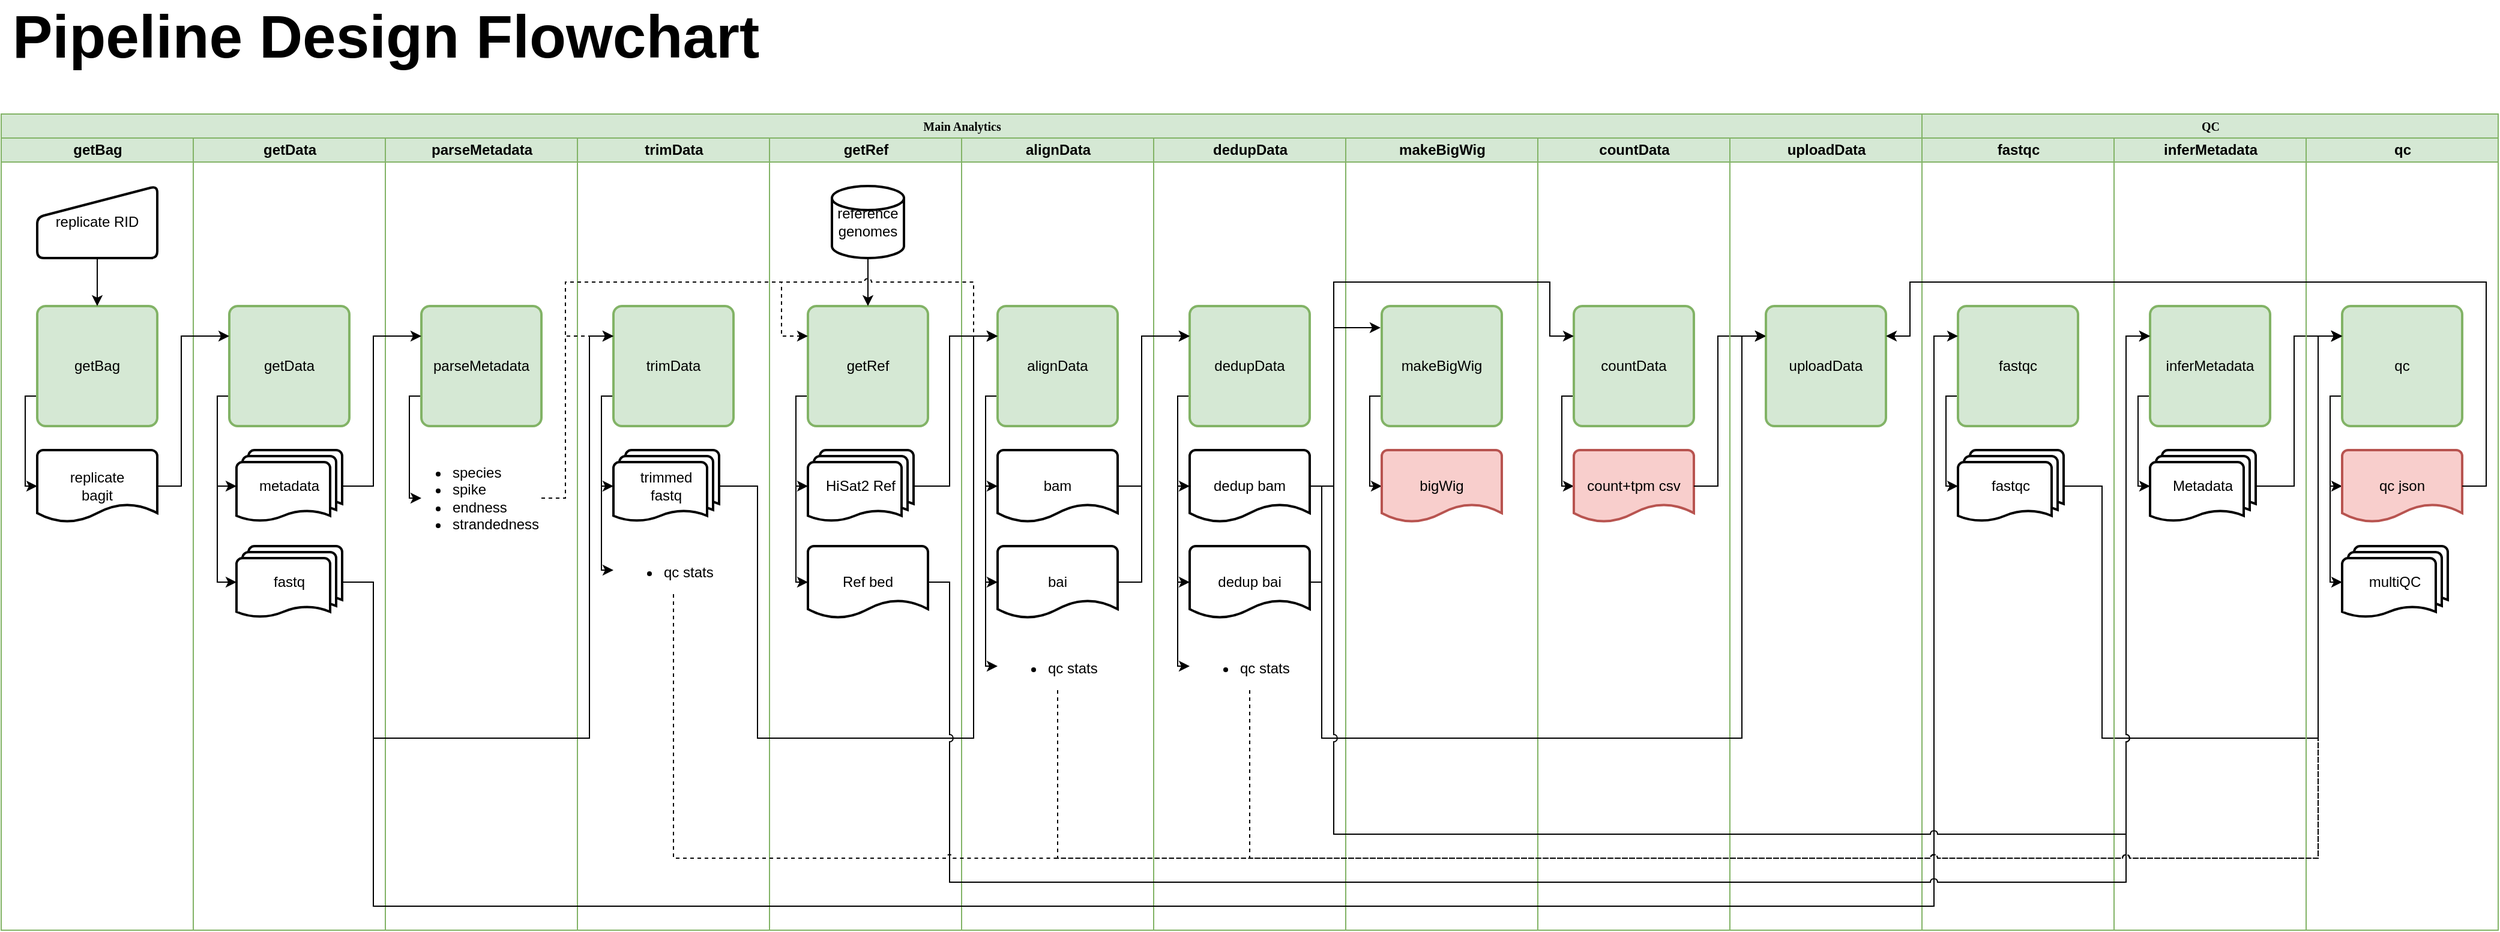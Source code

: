 <mxfile version="12.6.5" type="device"><diagram name="Page-1" id="74e2e168-ea6b-b213-b513-2b3c1d86103e"><mxGraphModel dx="1086" dy="816" grid="1" gridSize="10" guides="1" tooltips="1" connect="1" arrows="1" fold="1" page="1" pageScale="1" pageWidth="1100" pageHeight="850" background="#ffffff" math="0" shadow="0"><root><mxCell id="0"/><mxCell id="1" parent="0"/><mxCell id="77e6c97f196da883-1" value="&lt;font style=&quot;font-size: 10px&quot;&gt;Main Analytics&lt;/font&gt;&lt;span style=&quot;font-weight: 400 ; color: rgba(0 , 0 , 0 , 0) ; font-family: monospace ; font-size: 0px&quot;&gt;%3CmxGraphModel%3E%3Croot%3E%3CmxCell%20id%3D%220%22%2F%3E%3CmxCell%20id%3D%221%22%20parent%3D%220%22%2F%3E%3CmxCell%20id%3D%222%22%20value%3D%22dedup%20bam%22%20style%3D%22strokeWidth%3D2%3Bhtml%3D1%3Bshape%3Dmxgraph.flowchart.document2%3BwhiteSpace%3Dwrap%3Bsize%3D0.25%3BfillColor%3D%23f8cecc%3BstrokeColor%3D%23b85450%3B%22%20vertex%3D%221%22%20parent%3D%221%22%3E%3CmxGeometry%20x%3D%221220%22%20y%3D%221020%22%20width%3D%22100%22%20height%3D%2260%22%20as%3D%22geometry%22%2F%3E%3C%2FmxCell%3E%3C%2Froot%3E%3C%2FmxGraphModel%3E&lt;/span&gt;" style="swimlane;html=1;childLayout=stackLayout;startSize=20;rounded=0;shadow=0;labelBackgroundColor=none;strokeWidth=1;fontFamily=Verdana;fontSize=8;align=center;fillColor=#d5e8d4;strokeColor=#82b366;" parent="1" vertex="1"><mxGeometry x="60" y="120" width="1600" height="680" as="geometry"/></mxCell><mxCell id="77e6c97f196da883-2" value="getBag" style="swimlane;html=1;startSize=20;fillColor=#d5e8d4;strokeColor=#82b366;" parent="77e6c97f196da883-1" vertex="1"><mxGeometry y="20" width="160" height="660" as="geometry"/></mxCell><mxCell id="BYZxQ3__2_zQou7j_w5i-209" style="edgeStyle=orthogonalEdgeStyle;rounded=0;jumpStyle=arc;orthogonalLoop=1;jettySize=auto;html=1;exitX=0;exitY=0.75;exitDx=0;exitDy=0;entryX=0;entryY=0.5;entryDx=0;entryDy=0;entryPerimeter=0;strokeColor=#000000;" parent="77e6c97f196da883-2" source="kDOZshGNQCfHbltvPMEl-5" target="Q_j3PGKVVINgaJgotqPn-113" edge="1"><mxGeometry relative="1" as="geometry"><Array as="points"><mxPoint x="20" y="215"/><mxPoint x="20" y="290"/></Array></mxGeometry></mxCell><mxCell id="kDOZshGNQCfHbltvPMEl-5" value="getBag" style="rounded=1;whiteSpace=wrap;html=1;absoluteArcSize=1;arcSize=14;strokeWidth=2;fillColor=#d5e8d4;strokeColor=#82b366;" parent="77e6c97f196da883-2" vertex="1"><mxGeometry x="30" y="140" width="100" height="100" as="geometry"/></mxCell><mxCell id="kDOZshGNQCfHbltvPMEl-13" style="edgeStyle=orthogonalEdgeStyle;rounded=0;orthogonalLoop=1;jettySize=auto;html=1;exitX=0.5;exitY=1;exitDx=0;exitDy=0;entryX=0.5;entryY=0;entryDx=0;entryDy=0;jumpStyle=arc;" parent="77e6c97f196da883-2" source="kDOZshGNQCfHbltvPMEl-11" target="kDOZshGNQCfHbltvPMEl-5" edge="1"><mxGeometry relative="1" as="geometry"/></mxCell><mxCell id="kDOZshGNQCfHbltvPMEl-11" value="replicate RID" style="html=1;strokeWidth=2;shape=manualInput;whiteSpace=wrap;rounded=1;size=26;arcSize=11;" parent="77e6c97f196da883-2" vertex="1"><mxGeometry x="30" y="40" width="100" height="60" as="geometry"/></mxCell><mxCell id="Q_j3PGKVVINgaJgotqPn-113" value="replicate&lt;br&gt;bagit" style="strokeWidth=2;html=1;shape=mxgraph.flowchart.document2;whiteSpace=wrap;size=0.25;" parent="77e6c97f196da883-2" vertex="1"><mxGeometry x="30" y="260" width="100" height="60" as="geometry"/></mxCell><mxCell id="77e6c97f196da883-3" value="getData" style="swimlane;html=1;startSize=20;fillColor=#d5e8d4;strokeColor=#82b366;" parent="77e6c97f196da883-1" vertex="1"><mxGeometry x="160" y="20" width="160" height="660" as="geometry"><mxRectangle x="160" y="20" width="30" height="730" as="alternateBounds"/></mxGeometry></mxCell><mxCell id="BYZxQ3__2_zQou7j_w5i-156" style="edgeStyle=orthogonalEdgeStyle;rounded=0;orthogonalLoop=1;jettySize=auto;html=1;exitX=0;exitY=0.75;exitDx=0;exitDy=0;entryX=0;entryY=0.5;entryDx=0;entryDy=0;entryPerimeter=0;jumpStyle=arc;" parent="77e6c97f196da883-3" source="kDOZshGNQCfHbltvPMEl-6" target="kDOZshGNQCfHbltvPMEl-31" edge="1"><mxGeometry relative="1" as="geometry"><Array as="points"><mxPoint x="20" y="215"/><mxPoint x="20" y="290"/></Array></mxGeometry></mxCell><mxCell id="BYZxQ3__2_zQou7j_w5i-157" style="edgeStyle=orthogonalEdgeStyle;rounded=0;orthogonalLoop=1;jettySize=auto;html=1;exitX=0;exitY=0.75;exitDx=0;exitDy=0;entryX=0;entryY=0.5;entryDx=0;entryDy=0;entryPerimeter=0;jumpStyle=arc;" parent="77e6c97f196da883-3" source="kDOZshGNQCfHbltvPMEl-6" target="kDOZshGNQCfHbltvPMEl-32" edge="1"><mxGeometry relative="1" as="geometry"><Array as="points"><mxPoint x="20" y="215"/><mxPoint x="20" y="370"/></Array></mxGeometry></mxCell><mxCell id="kDOZshGNQCfHbltvPMEl-6" value="getData" style="rounded=1;whiteSpace=wrap;html=1;absoluteArcSize=1;arcSize=14;strokeWidth=2;fillColor=#d5e8d4;strokeColor=#82b366;" parent="77e6c97f196da883-3" vertex="1"><mxGeometry x="30" y="140" width="100" height="100" as="geometry"/></mxCell><mxCell id="kDOZshGNQCfHbltvPMEl-32" value="fastq" style="strokeWidth=2;html=1;shape=mxgraph.flowchart.multi-document;whiteSpace=wrap;" parent="77e6c97f196da883-3" vertex="1"><mxGeometry x="36" y="340" width="88" height="60" as="geometry"/></mxCell><mxCell id="kDOZshGNQCfHbltvPMEl-31" value="metadata" style="strokeWidth=2;html=1;shape=mxgraph.flowchart.multi-document;whiteSpace=wrap;" parent="77e6c97f196da883-3" vertex="1"><mxGeometry x="36" y="260" width="88" height="60" as="geometry"/></mxCell><mxCell id="77e6c97f196da883-4" value="parseMetadata" style="swimlane;html=1;startSize=20;fillColor=#d5e8d4;strokeColor=#82b366;" parent="77e6c97f196da883-1" vertex="1"><mxGeometry x="320" y="20" width="160" height="660" as="geometry"/></mxCell><mxCell id="BYZxQ3__2_zQou7j_w5i-159" style="edgeStyle=orthogonalEdgeStyle;rounded=0;orthogonalLoop=1;jettySize=auto;html=1;exitX=0;exitY=0.75;exitDx=0;exitDy=0;entryX=0;entryY=0.5;entryDx=0;entryDy=0;jumpStyle=arc;" parent="77e6c97f196da883-4" source="kDOZshGNQCfHbltvPMEl-7" target="Q_j3PGKVVINgaJgotqPn-27" edge="1"><mxGeometry relative="1" as="geometry"><Array as="points"><mxPoint x="20" y="215"/><mxPoint x="20" y="300"/></Array></mxGeometry></mxCell><mxCell id="kDOZshGNQCfHbltvPMEl-7" value="parseMetadata" style="rounded=1;whiteSpace=wrap;html=1;absoluteArcSize=1;arcSize=14;strokeWidth=2;fillColor=#d5e8d4;strokeColor=#82b366;" parent="77e6c97f196da883-4" vertex="1"><mxGeometry x="30" y="140" width="100" height="100" as="geometry"/></mxCell><mxCell id="Q_j3PGKVVINgaJgotqPn-27" value="&lt;ul style=&quot;font-size: 12px;&quot;&gt;&lt;li style=&quot;font-size: 12px;&quot;&gt;species&lt;/li&gt;&lt;li style=&quot;font-size: 12px;&quot;&gt;spike&lt;/li&gt;&lt;li style=&quot;font-size: 12px;&quot;&gt;endness&lt;/li&gt;&lt;li style=&quot;font-size: 12px;&quot;&gt;strandedness&lt;/li&gt;&lt;/ul&gt;" style="text;strokeColor=none;fillColor=none;html=1;whiteSpace=wrap;verticalAlign=middle;overflow=hidden;labelPosition=center;verticalLabelPosition=middle;align=left;spacing=-14;fontSize=12;" parent="77e6c97f196da883-4" vertex="1"><mxGeometry x="30" y="260" width="100" height="80" as="geometry"/></mxCell><mxCell id="77e6c97f196da883-5" value="trimData" style="swimlane;html=1;startSize=20;fillColor=#d5e8d4;strokeColor=#82b366;" parent="77e6c97f196da883-1" vertex="1"><mxGeometry x="480" y="20" width="160" height="660" as="geometry"/></mxCell><mxCell id="BYZxQ3__2_zQou7j_w5i-162" style="edgeStyle=orthogonalEdgeStyle;rounded=0;orthogonalLoop=1;jettySize=auto;html=1;exitX=0;exitY=0.75;exitDx=0;exitDy=0;entryX=0;entryY=0.5;entryDx=0;entryDy=0;entryPerimeter=0;jumpStyle=arc;" parent="77e6c97f196da883-5" source="kDOZshGNQCfHbltvPMEl-8" target="kDOZshGNQCfHbltvPMEl-44" edge="1"><mxGeometry relative="1" as="geometry"><Array as="points"><mxPoint x="20" y="215"/><mxPoint x="20" y="290"/></Array></mxGeometry></mxCell><mxCell id="QbyUc5sVn9gbkhLPWyEi-74" style="edgeStyle=orthogonalEdgeStyle;rounded=0;orthogonalLoop=1;jettySize=auto;html=1;exitX=0;exitY=0.75;exitDx=0;exitDy=0;entryX=0;entryY=0.5;entryDx=0;entryDy=0;fontSize=12;" edge="1" parent="77e6c97f196da883-5" source="kDOZshGNQCfHbltvPMEl-8" target="QbyUc5sVn9gbkhLPWyEi-73"><mxGeometry relative="1" as="geometry"><Array as="points"><mxPoint x="20" y="215"/><mxPoint x="20" y="360"/></Array></mxGeometry></mxCell><mxCell id="kDOZshGNQCfHbltvPMEl-8" value="trimData" style="rounded=1;whiteSpace=wrap;html=1;absoluteArcSize=1;arcSize=14;strokeWidth=2;fillColor=#d5e8d4;strokeColor=#82b366;" parent="77e6c97f196da883-5" vertex="1"><mxGeometry x="30" y="140" width="100" height="100" as="geometry"/></mxCell><mxCell id="kDOZshGNQCfHbltvPMEl-44" value="trimmed&lt;br&gt;fastq" style="strokeWidth=2;html=1;shape=mxgraph.flowchart.multi-document;whiteSpace=wrap;" parent="77e6c97f196da883-5" vertex="1"><mxGeometry x="30" y="260" width="88" height="60" as="geometry"/></mxCell><mxCell id="QbyUc5sVn9gbkhLPWyEi-73" value="&lt;ul&gt;&lt;li&gt;qc stats&lt;/li&gt;&lt;/ul&gt;" style="text;strokeColor=none;fillColor=none;html=1;whiteSpace=wrap;verticalAlign=middle;overflow=hidden;" vertex="1" parent="77e6c97f196da883-5"><mxGeometry x="30" y="340" width="100" height="40" as="geometry"/></mxCell><mxCell id="77e6c97f196da883-6" value="getRef" style="swimlane;html=1;startSize=20;fillColor=#d5e8d4;strokeColor=#82b366;" parent="77e6c97f196da883-1" vertex="1"><mxGeometry x="640" y="20" width="160" height="660" as="geometry"/></mxCell><mxCell id="BYZxQ3__2_zQou7j_w5i-169" style="edgeStyle=orthogonalEdgeStyle;rounded=0;orthogonalLoop=1;jettySize=auto;html=1;exitX=0;exitY=0.75;exitDx=0;exitDy=0;entryX=0;entryY=0.5;entryDx=0;entryDy=0;entryPerimeter=0;jumpStyle=arc;" parent="77e6c97f196da883-6" source="BYZxQ3__2_zQou7j_w5i-11" target="BYZxQ3__2_zQou7j_w5i-167" edge="1"><mxGeometry relative="1" as="geometry"><Array as="points"><mxPoint x="22" y="215"/><mxPoint x="22" y="290"/></Array></mxGeometry></mxCell><mxCell id="BYZxQ3__2_zQou7j_w5i-170" style="edgeStyle=orthogonalEdgeStyle;rounded=0;orthogonalLoop=1;jettySize=auto;html=1;exitX=0;exitY=0.75;exitDx=0;exitDy=0;entryX=0;entryY=0.5;entryDx=0;entryDy=0;entryPerimeter=0;jumpStyle=arc;" parent="77e6c97f196da883-6" source="BYZxQ3__2_zQou7j_w5i-11" target="BYZxQ3__2_zQou7j_w5i-168" edge="1"><mxGeometry relative="1" as="geometry"><Array as="points"><mxPoint x="22" y="215"/><mxPoint x="22" y="370"/></Array></mxGeometry></mxCell><mxCell id="BYZxQ3__2_zQou7j_w5i-11" value="getRef" style="rounded=1;whiteSpace=wrap;html=1;absoluteArcSize=1;arcSize=14;strokeWidth=2;fillColor=#d5e8d4;strokeColor=#82b366;" parent="77e6c97f196da883-6" vertex="1"><mxGeometry x="32" y="140" width="100" height="100" as="geometry"/></mxCell><mxCell id="BYZxQ3__2_zQou7j_w5i-163" style="edgeStyle=orthogonalEdgeStyle;rounded=0;orthogonalLoop=1;jettySize=auto;html=1;exitX=0.5;exitY=1;exitDx=0;exitDy=0;exitPerimeter=0;entryX=0.5;entryY=0;entryDx=0;entryDy=0;jumpStyle=arc;" parent="77e6c97f196da883-6" source="kDOZshGNQCfHbltvPMEl-40" target="BYZxQ3__2_zQou7j_w5i-11" edge="1"><mxGeometry relative="1" as="geometry"/></mxCell><mxCell id="kDOZshGNQCfHbltvPMEl-40" value="reference genomes" style="strokeWidth=2;html=1;shape=mxgraph.flowchart.database;whiteSpace=wrap;" parent="77e6c97f196da883-6" vertex="1"><mxGeometry x="52" y="40" width="60" height="60" as="geometry"/></mxCell><mxCell id="BYZxQ3__2_zQou7j_w5i-167" value="HiSat2 Ref" style="strokeWidth=2;html=1;shape=mxgraph.flowchart.multi-document;whiteSpace=wrap;" parent="77e6c97f196da883-6" vertex="1"><mxGeometry x="32" y="260" width="88" height="60" as="geometry"/></mxCell><mxCell id="BYZxQ3__2_zQou7j_w5i-168" value="Ref bed" style="strokeWidth=2;html=1;shape=mxgraph.flowchart.document2;whiteSpace=wrap;size=0.25;" parent="77e6c97f196da883-6" vertex="1"><mxGeometry x="32" y="340" width="100" height="60" as="geometry"/></mxCell><mxCell id="77e6c97f196da883-7" value="alignData" style="swimlane;html=1;startSize=20;fillColor=#d5e8d4;strokeColor=#82b366;" parent="77e6c97f196da883-1" vertex="1"><mxGeometry x="800" y="20" width="160" height="660" as="geometry"/></mxCell><mxCell id="BYZxQ3__2_zQou7j_w5i-172" style="edgeStyle=orthogonalEdgeStyle;rounded=0;orthogonalLoop=1;jettySize=auto;html=1;exitX=0;exitY=0.75;exitDx=0;exitDy=0;entryX=0;entryY=0.5;entryDx=0;entryDy=0;entryPerimeter=0;jumpStyle=arc;" parent="77e6c97f196da883-7" source="kDOZshGNQCfHbltvPMEl-9" target="Q_j3PGKVVINgaJgotqPn-3" edge="1"><mxGeometry relative="1" as="geometry"><Array as="points"><mxPoint x="20" y="215"/><mxPoint x="20" y="290"/></Array></mxGeometry></mxCell><mxCell id="BYZxQ3__2_zQou7j_w5i-173" style="edgeStyle=orthogonalEdgeStyle;rounded=0;orthogonalLoop=1;jettySize=auto;html=1;exitX=0;exitY=0.75;exitDx=0;exitDy=0;entryX=0;entryY=0.5;entryDx=0;entryDy=0;entryPerimeter=0;jumpStyle=arc;" parent="77e6c97f196da883-7" source="kDOZshGNQCfHbltvPMEl-9" target="Q_j3PGKVVINgaJgotqPn-9" edge="1"><mxGeometry relative="1" as="geometry"><Array as="points"><mxPoint x="20" y="215"/><mxPoint x="20" y="370"/></Array></mxGeometry></mxCell><mxCell id="BYZxQ3__2_zQou7j_w5i-187" style="edgeStyle=orthogonalEdgeStyle;rounded=0;jumpStyle=arc;orthogonalLoop=1;jettySize=auto;html=1;exitX=0;exitY=0.75;exitDx=0;exitDy=0;entryX=0;entryY=0.5;entryDx=0;entryDy=0;" parent="77e6c97f196da883-7" source="kDOZshGNQCfHbltvPMEl-9" target="Q_j3PGKVVINgaJgotqPn-97" edge="1"><mxGeometry relative="1" as="geometry"><Array as="points"><mxPoint x="20" y="215"/><mxPoint x="20" y="440"/></Array></mxGeometry></mxCell><mxCell id="kDOZshGNQCfHbltvPMEl-9" value="alignData" style="rounded=1;whiteSpace=wrap;html=1;absoluteArcSize=1;arcSize=14;strokeWidth=2;fillColor=#d5e8d4;strokeColor=#82b366;" parent="77e6c97f196da883-7" vertex="1"><mxGeometry x="30" y="140" width="100" height="100" as="geometry"/></mxCell><mxCell id="Q_j3PGKVVINgaJgotqPn-3" value="bam" style="strokeWidth=2;html=1;shape=mxgraph.flowchart.document2;whiteSpace=wrap;size=0.25;" parent="77e6c97f196da883-7" vertex="1"><mxGeometry x="30" y="260" width="100" height="60" as="geometry"/></mxCell><mxCell id="Q_j3PGKVVINgaJgotqPn-9" value="bai" style="strokeWidth=2;html=1;shape=mxgraph.flowchart.document2;whiteSpace=wrap;size=0.25;" parent="77e6c97f196da883-7" vertex="1"><mxGeometry x="30" y="340" width="100" height="60" as="geometry"/></mxCell><mxCell id="Q_j3PGKVVINgaJgotqPn-97" value="&lt;ul&gt;&lt;li&gt;qc stats&lt;/li&gt;&lt;/ul&gt;" style="text;strokeColor=none;fillColor=none;html=1;whiteSpace=wrap;verticalAlign=middle;overflow=hidden;" parent="77e6c97f196da883-7" vertex="1"><mxGeometry x="30" y="420" width="100" height="40" as="geometry"/></mxCell><mxCell id="BYZxQ3__2_zQou7j_w5i-155" style="edgeStyle=orthogonalEdgeStyle;rounded=0;orthogonalLoop=1;jettySize=auto;html=1;exitX=1;exitY=0.5;exitDx=0;exitDy=0;exitPerimeter=0;entryX=0;entryY=0.25;entryDx=0;entryDy=0;jumpStyle=arc;" parent="77e6c97f196da883-1" source="Q_j3PGKVVINgaJgotqPn-113" target="kDOZshGNQCfHbltvPMEl-6" edge="1"><mxGeometry relative="1" as="geometry"><Array as="points"><mxPoint x="150" y="310"/><mxPoint x="150" y="185"/></Array></mxGeometry></mxCell><mxCell id="BYZxQ3__2_zQou7j_w5i-158" style="edgeStyle=orthogonalEdgeStyle;rounded=0;orthogonalLoop=1;jettySize=auto;html=1;exitX=1;exitY=0.5;exitDx=0;exitDy=0;exitPerimeter=0;entryX=0;entryY=0.25;entryDx=0;entryDy=0;jumpStyle=arc;" parent="77e6c97f196da883-1" source="kDOZshGNQCfHbltvPMEl-31" target="kDOZshGNQCfHbltvPMEl-7" edge="1"><mxGeometry relative="1" as="geometry"><Array as="points"><mxPoint x="310" y="310"/><mxPoint x="310" y="185"/></Array></mxGeometry></mxCell><mxCell id="BYZxQ3__2_zQou7j_w5i-190" style="edgeStyle=orthogonalEdgeStyle;rounded=0;jumpStyle=arc;orthogonalLoop=1;jettySize=auto;html=1;exitX=1;exitY=0.5;exitDx=0;exitDy=0;exitPerimeter=0;entryX=0;entryY=0.25;entryDx=0;entryDy=0;" parent="77e6c97f196da883-1" source="kDOZshGNQCfHbltvPMEl-32" target="kDOZshGNQCfHbltvPMEl-8" edge="1"><mxGeometry relative="1" as="geometry"><Array as="points"><mxPoint x="310" y="390"/><mxPoint x="310" y="520"/><mxPoint x="490" y="520"/><mxPoint x="490" y="185"/></Array></mxGeometry></mxCell><mxCell id="BYZxQ3__2_zQou7j_w5i-195" style="edgeStyle=orthogonalEdgeStyle;rounded=0;jumpStyle=arc;orthogonalLoop=1;jettySize=auto;html=1;exitX=1;exitY=0.5;exitDx=0;exitDy=0;exitPerimeter=0;entryX=0;entryY=0.25;entryDx=0;entryDy=0;" parent="77e6c97f196da883-1" source="BYZxQ3__2_zQou7j_w5i-167" target="kDOZshGNQCfHbltvPMEl-9" edge="1"><mxGeometry relative="1" as="geometry"><Array as="points"><mxPoint x="790" y="310"/><mxPoint x="790" y="185"/></Array></mxGeometry></mxCell><mxCell id="BYZxQ3__2_zQou7j_w5i-203" style="edgeStyle=orthogonalEdgeStyle;rounded=0;jumpStyle=arc;orthogonalLoop=1;jettySize=auto;html=1;exitX=1;exitY=0.5;exitDx=0;exitDy=0;exitPerimeter=0;entryX=0;entryY=0.25;entryDx=0;entryDy=0;" parent="77e6c97f196da883-1" source="kDOZshGNQCfHbltvPMEl-44" target="kDOZshGNQCfHbltvPMEl-9" edge="1"><mxGeometry relative="1" as="geometry"><Array as="points"><mxPoint x="630" y="310"/><mxPoint x="630" y="520"/><mxPoint x="810" y="520"/><mxPoint x="810" y="185"/></Array></mxGeometry></mxCell><mxCell id="BYZxQ3__2_zQou7j_w5i-204" style="edgeStyle=orthogonalEdgeStyle;rounded=0;jumpStyle=arc;orthogonalLoop=1;jettySize=auto;html=1;exitX=1;exitY=0.5;exitDx=0;exitDy=0;entryX=0;entryY=0.25;entryDx=0;entryDy=0;strokeColor=#000000;dashed=1;" parent="77e6c97f196da883-1" source="Q_j3PGKVVINgaJgotqPn-27" target="kDOZshGNQCfHbltvPMEl-8" edge="1"><mxGeometry relative="1" as="geometry"><Array as="points"><mxPoint x="470" y="320"/><mxPoint x="470" y="185"/></Array></mxGeometry></mxCell><mxCell id="BYZxQ3__2_zQou7j_w5i-205" style="edgeStyle=orthogonalEdgeStyle;rounded=0;jumpStyle=arc;orthogonalLoop=1;jettySize=auto;html=1;exitX=1;exitY=0.5;exitDx=0;exitDy=0;entryX=0;entryY=0.25;entryDx=0;entryDy=0;dashed=1;strokeColor=#000000;" parent="77e6c97f196da883-1" source="Q_j3PGKVVINgaJgotqPn-27" target="BYZxQ3__2_zQou7j_w5i-11" edge="1"><mxGeometry relative="1" as="geometry"><Array as="points"><mxPoint x="470" y="320"/><mxPoint x="470" y="140"/><mxPoint x="650" y="140"/><mxPoint x="650" y="185"/></Array></mxGeometry></mxCell><mxCell id="BYZxQ3__2_zQou7j_w5i-206" style="edgeStyle=orthogonalEdgeStyle;rounded=0;jumpStyle=arc;orthogonalLoop=1;jettySize=auto;html=1;exitX=1;exitY=0.5;exitDx=0;exitDy=0;entryX=0;entryY=0.25;entryDx=0;entryDy=0;dashed=1;strokeColor=#000000;" parent="77e6c97f196da883-1" source="Q_j3PGKVVINgaJgotqPn-27" target="kDOZshGNQCfHbltvPMEl-9" edge="1"><mxGeometry relative="1" as="geometry"><Array as="points"><mxPoint x="470" y="320"/><mxPoint x="470" y="140"/><mxPoint x="810" y="140"/><mxPoint x="810" y="185"/></Array></mxGeometry></mxCell><mxCell id="Biitx8PQrmJ8jziOud46-1" value="dedupData" style="swimlane;html=1;startSize=20;fillColor=#d5e8d4;strokeColor=#82b366;" parent="77e6c97f196da883-1" vertex="1"><mxGeometry x="960" y="20" width="160" height="660" as="geometry"><mxRectangle x="960" y="20" width="30" height="750" as="alternateBounds"/></mxGeometry></mxCell><mxCell id="BYZxQ3__2_zQou7j_w5i-175" style="edgeStyle=orthogonalEdgeStyle;rounded=0;jumpStyle=arc;orthogonalLoop=1;jettySize=auto;html=1;exitX=0;exitY=0.75;exitDx=0;exitDy=0;entryX=0;entryY=0.5;entryDx=0;entryDy=0;entryPerimeter=0;" parent="Biitx8PQrmJ8jziOud46-1" source="Biitx8PQrmJ8jziOud46-3" target="Q_j3PGKVVINgaJgotqPn-2" edge="1"><mxGeometry relative="1" as="geometry"><Array as="points"><mxPoint x="20" y="215"/><mxPoint x="20" y="290"/></Array></mxGeometry></mxCell><mxCell id="BYZxQ3__2_zQou7j_w5i-176" style="edgeStyle=orthogonalEdgeStyle;rounded=0;jumpStyle=arc;orthogonalLoop=1;jettySize=auto;html=1;exitX=0;exitY=0.75;exitDx=0;exitDy=0;entryX=0;entryY=0.5;entryDx=0;entryDy=0;entryPerimeter=0;" parent="Biitx8PQrmJ8jziOud46-1" source="Biitx8PQrmJ8jziOud46-3" target="BYZxQ3__2_zQou7j_w5i-15" edge="1"><mxGeometry relative="1" as="geometry"><Array as="points"><mxPoint x="20" y="215"/><mxPoint x="20" y="370"/></Array></mxGeometry></mxCell><mxCell id="BYZxQ3__2_zQou7j_w5i-188" style="edgeStyle=orthogonalEdgeStyle;rounded=0;jumpStyle=arc;orthogonalLoop=1;jettySize=auto;html=1;exitX=0;exitY=0.75;exitDx=0;exitDy=0;entryX=0;entryY=0.5;entryDx=0;entryDy=0;" parent="Biitx8PQrmJ8jziOud46-1" source="Biitx8PQrmJ8jziOud46-3" target="Q_j3PGKVVINgaJgotqPn-102" edge="1"><mxGeometry relative="1" as="geometry"><Array as="points"><mxPoint x="20" y="215"/><mxPoint x="20" y="440"/></Array></mxGeometry></mxCell><mxCell id="Biitx8PQrmJ8jziOud46-3" value="dedupData" style="rounded=1;whiteSpace=wrap;html=1;absoluteArcSize=1;arcSize=14;strokeWidth=2;fillColor=#d5e8d4;strokeColor=#82b366;" parent="Biitx8PQrmJ8jziOud46-1" vertex="1"><mxGeometry x="30" y="140" width="100" height="100" as="geometry"/></mxCell><mxCell id="Q_j3PGKVVINgaJgotqPn-2" value="dedup bam" style="strokeWidth=2;html=1;shape=mxgraph.flowchart.document2;whiteSpace=wrap;size=0.25;" parent="Biitx8PQrmJ8jziOud46-1" vertex="1"><mxGeometry x="30" y="260" width="100" height="60" as="geometry"/></mxCell><mxCell id="Q_j3PGKVVINgaJgotqPn-102" value="&lt;ul&gt;&lt;li&gt;qc stats&lt;/li&gt;&lt;/ul&gt;" style="text;strokeColor=none;fillColor=none;html=1;whiteSpace=wrap;verticalAlign=middle;overflow=hidden;" parent="Biitx8PQrmJ8jziOud46-1" vertex="1"><mxGeometry x="30" y="420" width="100" height="40" as="geometry"/></mxCell><mxCell id="BYZxQ3__2_zQou7j_w5i-15" value="dedup bai" style="strokeWidth=2;html=1;shape=mxgraph.flowchart.document2;whiteSpace=wrap;size=0.25;" parent="Biitx8PQrmJ8jziOud46-1" vertex="1"><mxGeometry x="30" y="340" width="100" height="60" as="geometry"/></mxCell><mxCell id="Q_j3PGKVVINgaJgotqPn-12" value="makeBigWig" style="swimlane;html=1;startSize=20;fillColor=#d5e8d4;strokeColor=#82b366;" parent="77e6c97f196da883-1" vertex="1"><mxGeometry x="1120" y="20" width="160" height="660" as="geometry"><mxRectangle x="810" y="1380" width="100" height="20" as="alternateBounds"/></mxGeometry></mxCell><mxCell id="aNPaUnPepyXTbUM4U9pm-4" style="edgeStyle=orthogonalEdgeStyle;rounded=0;orthogonalLoop=1;jettySize=auto;html=1;exitX=0;exitY=0.75;exitDx=0;exitDy=0;entryX=0;entryY=0.5;entryDx=0;entryDy=0;entryPerimeter=0;" parent="Q_j3PGKVVINgaJgotqPn-12" source="Q_j3PGKVVINgaJgotqPn-6" target="Q_j3PGKVVINgaJgotqPn-8" edge="1"><mxGeometry relative="1" as="geometry"><Array as="points"><mxPoint x="20" y="215"/><mxPoint x="20" y="290"/></Array></mxGeometry></mxCell><mxCell id="Q_j3PGKVVINgaJgotqPn-6" value="makeBigWig" style="rounded=1;whiteSpace=wrap;html=1;absoluteArcSize=1;arcSize=14;strokeWidth=2;fillColor=#d5e8d4;strokeColor=#82b366;" parent="Q_j3PGKVVINgaJgotqPn-12" vertex="1"><mxGeometry x="30" y="140" width="100" height="100" as="geometry"/></mxCell><mxCell id="Q_j3PGKVVINgaJgotqPn-8" value="bigWig" style="strokeWidth=2;html=1;shape=mxgraph.flowchart.document2;whiteSpace=wrap;size=0.25;fillColor=#f8cecc;strokeColor=#b85450;" parent="Q_j3PGKVVINgaJgotqPn-12" vertex="1"><mxGeometry x="30" y="260" width="100" height="60" as="geometry"/></mxCell><mxCell id="Q_j3PGKVVINgaJgotqPn-31" value="countData" style="swimlane;html=1;startSize=20;fillColor=#d5e8d4;strokeColor=#82b366;" parent="77e6c97f196da883-1" vertex="1"><mxGeometry x="1280" y="20" width="160" height="660" as="geometry"/></mxCell><mxCell id="BYZxQ3__2_zQou7j_w5i-182" style="edgeStyle=orthogonalEdgeStyle;rounded=0;jumpStyle=arc;orthogonalLoop=1;jettySize=auto;html=1;exitX=0;exitY=0.75;exitDx=0;exitDy=0;entryX=0;entryY=0.5;entryDx=0;entryDy=0;entryPerimeter=0;" parent="Q_j3PGKVVINgaJgotqPn-31" source="Q_j3PGKVVINgaJgotqPn-14" target="Q_j3PGKVVINgaJgotqPn-15" edge="1"><mxGeometry relative="1" as="geometry"><Array as="points"><mxPoint x="20" y="215"/><mxPoint x="20" y="290"/></Array></mxGeometry></mxCell><mxCell id="Q_j3PGKVVINgaJgotqPn-14" value="countData" style="rounded=1;whiteSpace=wrap;html=1;absoluteArcSize=1;arcSize=14;strokeWidth=2;fillColor=#d5e8d4;strokeColor=#82b366;" parent="Q_j3PGKVVINgaJgotqPn-31" vertex="1"><mxGeometry x="30" y="140" width="100" height="100" as="geometry"/></mxCell><mxCell id="Q_j3PGKVVINgaJgotqPn-15" value="count+tpm csv" style="strokeWidth=2;html=1;shape=mxgraph.flowchart.document2;whiteSpace=wrap;size=0.25;fillColor=#f8cecc;strokeColor=#b85450;" parent="Q_j3PGKVVINgaJgotqPn-31" vertex="1"><mxGeometry x="30" y="260" width="100" height="60" as="geometry"/></mxCell><mxCell id="BYZxQ3__2_zQou7j_w5i-210" style="edgeStyle=orthogonalEdgeStyle;rounded=0;jumpStyle=arc;orthogonalLoop=1;jettySize=auto;html=1;exitX=1;exitY=0.5;exitDx=0;exitDy=0;exitPerimeter=0;entryX=0;entryY=0.25;entryDx=0;entryDy=0;strokeColor=#000000;" parent="77e6c97f196da883-1" source="Q_j3PGKVVINgaJgotqPn-15" target="gd18QzS1C2UEH2bsr6le-4" edge="1"><mxGeometry relative="1" as="geometry"><Array as="points"><mxPoint x="1430" y="310"/><mxPoint x="1430" y="185"/></Array></mxGeometry></mxCell><mxCell id="BYZxQ3__2_zQou7j_w5i-215" style="edgeStyle=orthogonalEdgeStyle;rounded=0;jumpStyle=arc;orthogonalLoop=1;jettySize=auto;html=1;exitX=1;exitY=0.5;exitDx=0;exitDy=0;exitPerimeter=0;entryX=0;entryY=0.25;entryDx=0;entryDy=0;strokeColor=#000000;" parent="77e6c97f196da883-1" source="BYZxQ3__2_zQou7j_w5i-15" target="gd18QzS1C2UEH2bsr6le-4" edge="1"><mxGeometry relative="1" as="geometry"><Array as="points"><mxPoint x="1100" y="390"/><mxPoint x="1100" y="520"/><mxPoint x="1450" y="520"/><mxPoint x="1450" y="185"/></Array></mxGeometry></mxCell><mxCell id="gd18QzS1C2UEH2bsr6le-1" value="uploadData" style="swimlane;html=1;startSize=20;fillColor=#d5e8d4;strokeColor=#82b366;" parent="77e6c97f196da883-1" vertex="1"><mxGeometry x="1440" y="20" width="160" height="660" as="geometry"/></mxCell><mxCell id="gd18QzS1C2UEH2bsr6le-4" value="uploadData" style="rounded=1;whiteSpace=wrap;html=1;absoluteArcSize=1;arcSize=14;strokeWidth=2;fillColor=#d5e8d4;strokeColor=#82b366;" parent="gd18QzS1C2UEH2bsr6le-1" vertex="1"><mxGeometry x="30" y="140" width="100" height="100" as="geometry"/></mxCell><mxCell id="aNPaUnPepyXTbUM4U9pm-3" style="edgeStyle=orthogonalEdgeStyle;rounded=0;orthogonalLoop=1;jettySize=auto;html=1;exitX=1;exitY=0.5;exitDx=0;exitDy=0;exitPerimeter=0;entryX=-0.01;entryY=0.18;entryDx=0;entryDy=0;entryPerimeter=0;" parent="77e6c97f196da883-1" source="Q_j3PGKVVINgaJgotqPn-2" target="Q_j3PGKVVINgaJgotqPn-6" edge="1"><mxGeometry relative="1" as="geometry"><Array as="points"><mxPoint x="1110" y="310"/><mxPoint x="1110" y="178"/></Array></mxGeometry></mxCell><mxCell id="aNPaUnPepyXTbUM4U9pm-5" style="edgeStyle=orthogonalEdgeStyle;rounded=0;orthogonalLoop=1;jettySize=auto;html=1;exitX=1;exitY=0.5;exitDx=0;exitDy=0;exitPerimeter=0;entryX=0;entryY=0.25;entryDx=0;entryDy=0;" parent="77e6c97f196da883-1" source="Q_j3PGKVVINgaJgotqPn-3" target="Biitx8PQrmJ8jziOud46-3" edge="1"><mxGeometry relative="1" as="geometry"><Array as="points"><mxPoint x="950" y="310"/><mxPoint x="950" y="185"/></Array></mxGeometry></mxCell><mxCell id="aNPaUnPepyXTbUM4U9pm-6" style="edgeStyle=orthogonalEdgeStyle;rounded=0;orthogonalLoop=1;jettySize=auto;html=1;exitX=1;exitY=0.5;exitDx=0;exitDy=0;exitPerimeter=0;entryX=0;entryY=0.25;entryDx=0;entryDy=0;" parent="77e6c97f196da883-1" source="Q_j3PGKVVINgaJgotqPn-9" target="Biitx8PQrmJ8jziOud46-3" edge="1"><mxGeometry relative="1" as="geometry"><Array as="points"><mxPoint x="950" y="390"/><mxPoint x="950" y="185"/></Array></mxGeometry></mxCell><mxCell id="aNPaUnPepyXTbUM4U9pm-7" style="edgeStyle=orthogonalEdgeStyle;rounded=0;orthogonalLoop=1;jettySize=auto;html=1;exitX=1;exitY=0.5;exitDx=0;exitDy=0;exitPerimeter=0;entryX=0;entryY=0.25;entryDx=0;entryDy=0;" parent="77e6c97f196da883-1" source="Q_j3PGKVVINgaJgotqPn-2" target="gd18QzS1C2UEH2bsr6le-4" edge="1"><mxGeometry relative="1" as="geometry"><Array as="points"><mxPoint x="1100" y="310"/><mxPoint x="1100" y="520"/><mxPoint x="1450" y="520"/><mxPoint x="1450" y="185"/></Array></mxGeometry></mxCell><mxCell id="QbyUc5sVn9gbkhLPWyEi-2" style="edgeStyle=orthogonalEdgeStyle;rounded=0;orthogonalLoop=1;jettySize=auto;html=1;exitX=1;exitY=0.5;exitDx=0;exitDy=0;exitPerimeter=0;entryX=0;entryY=0.25;entryDx=0;entryDy=0;" edge="1" parent="77e6c97f196da883-1" source="Q_j3PGKVVINgaJgotqPn-2" target="Q_j3PGKVVINgaJgotqPn-14"><mxGeometry relative="1" as="geometry"><Array as="points"><mxPoint x="1110" y="310"/><mxPoint x="1110" y="140"/><mxPoint x="1290" y="140"/><mxPoint x="1290" y="185"/></Array></mxGeometry></mxCell><mxCell id="iacyHOwS1O1OscKZx1iP-1" value="&lt;b style=&quot;font-size: 50px&quot;&gt;&lt;font style=&quot;font-size: 50px&quot;&gt;Pipeline Design Flowchart&lt;br&gt;&lt;/font&gt;&lt;/b&gt;" style="text;html=1;align=center;verticalAlign=middle;resizable=0;points=[];autosize=1;" parent="1" vertex="1"><mxGeometry x="60" y="40" width="640" height="30" as="geometry"/></mxCell><mxCell id="BYZxQ3__2_zQou7j_w5i-84" value="&lt;span style=&quot;font-size: 10px&quot;&gt;QC&lt;/span&gt;" style="swimlane;html=1;childLayout=stackLayout;startSize=20;rounded=0;shadow=0;labelBackgroundColor=none;strokeWidth=1;fontFamily=Verdana;fontSize=8;align=center;fillColor=#d5e8d4;strokeColor=#82b366;" parent="1" vertex="1"><mxGeometry x="1660" y="120" width="480" height="680" as="geometry"/></mxCell><mxCell id="BYZxQ3__2_zQou7j_w5i-6" value="fastqc" style="swimlane;html=1;startSize=20;fillColor=#d5e8d4;strokeColor=#82b366;" parent="BYZxQ3__2_zQou7j_w5i-84" vertex="1"><mxGeometry y="20" width="160" height="660" as="geometry"><mxRectangle x="910" y="1380" width="70" height="20" as="alternateBounds"/></mxGeometry></mxCell><mxCell id="BYZxQ3__2_zQou7j_w5i-222" style="edgeStyle=orthogonalEdgeStyle;rounded=0;jumpStyle=arc;orthogonalLoop=1;jettySize=auto;html=1;exitX=0;exitY=0.75;exitDx=0;exitDy=0;entryX=0;entryY=0.5;entryDx=0;entryDy=0;entryPerimeter=0;strokeColor=#000000;" parent="BYZxQ3__2_zQou7j_w5i-6" source="BYZxQ3__2_zQou7j_w5i-8" target="BYZxQ3__2_zQou7j_w5i-9" edge="1"><mxGeometry relative="1" as="geometry"><Array as="points"><mxPoint x="20" y="215"/><mxPoint x="20" y="290"/></Array></mxGeometry></mxCell><mxCell id="BYZxQ3__2_zQou7j_w5i-8" value="fastqc" style="rounded=1;whiteSpace=wrap;html=1;absoluteArcSize=1;arcSize=14;strokeWidth=2;fillColor=#d5e8d4;strokeColor=#82b366;" parent="BYZxQ3__2_zQou7j_w5i-6" vertex="1"><mxGeometry x="30" y="140" width="100" height="100" as="geometry"/></mxCell><mxCell id="BYZxQ3__2_zQou7j_w5i-9" value="fastqc" style="strokeWidth=2;html=1;shape=mxgraph.flowchart.multi-document;whiteSpace=wrap;" parent="BYZxQ3__2_zQou7j_w5i-6" vertex="1"><mxGeometry x="30" y="260" width="88" height="60" as="geometry"/></mxCell><mxCell id="BYZxQ3__2_zQou7j_w5i-231" style="edgeStyle=orthogonalEdgeStyle;rounded=0;jumpStyle=arc;orthogonalLoop=1;jettySize=auto;html=1;exitX=1;exitY=0.5;exitDx=0;exitDy=0;exitPerimeter=0;entryX=0;entryY=0.25;entryDx=0;entryDy=0;strokeColor=#000000;" parent="BYZxQ3__2_zQou7j_w5i-84" source="Q_j3PGKVVINgaJgotqPn-110" target="BYZxQ3__2_zQou7j_w5i-151" edge="1"><mxGeometry relative="1" as="geometry"><Array as="points"><mxPoint x="310" y="310"/><mxPoint x="310" y="185"/></Array></mxGeometry></mxCell><mxCell id="BYZxQ3__2_zQou7j_w5i-232" style="edgeStyle=orthogonalEdgeStyle;rounded=0;jumpStyle=arc;orthogonalLoop=1;jettySize=auto;html=1;exitX=1;exitY=0.5;exitDx=0;exitDy=0;exitPerimeter=0;strokeColor=#000000;entryX=0;entryY=0.25;entryDx=0;entryDy=0;" parent="BYZxQ3__2_zQou7j_w5i-84" source="BYZxQ3__2_zQou7j_w5i-9" target="BYZxQ3__2_zQou7j_w5i-151" edge="1"><mxGeometry relative="1" as="geometry"><mxPoint x="180" y="420" as="targetPoint"/><Array as="points"><mxPoint x="150" y="310"/><mxPoint x="150" y="520"/><mxPoint x="330" y="520"/><mxPoint x="330" y="185"/></Array></mxGeometry></mxCell><mxCell id="Q_j3PGKVVINgaJgotqPn-42" value="inferMetadata" style="swimlane;html=1;startSize=20;fillColor=#d5e8d4;strokeColor=#82b366;" parent="BYZxQ3__2_zQou7j_w5i-84" vertex="1"><mxGeometry x="160" y="20" width="160" height="660" as="geometry"><mxRectangle x="980" y="1380" width="50" height="20" as="alternateBounds"/></mxGeometry></mxCell><mxCell id="BYZxQ3__2_zQou7j_w5i-224" style="edgeStyle=orthogonalEdgeStyle;rounded=0;jumpStyle=arc;orthogonalLoop=1;jettySize=auto;html=1;exitX=0;exitY=0.75;exitDx=0;exitDy=0;entryX=0;entryY=0.5;entryDx=0;entryDy=0;entryPerimeter=0;strokeColor=#000000;" parent="Q_j3PGKVVINgaJgotqPn-42" source="Q_j3PGKVVINgaJgotqPn-50" target="Q_j3PGKVVINgaJgotqPn-110" edge="1"><mxGeometry relative="1" as="geometry"><Array as="points"><mxPoint x="20" y="215"/><mxPoint x="20" y="290"/></Array></mxGeometry></mxCell><mxCell id="Q_j3PGKVVINgaJgotqPn-50" value="inferMetadata" style="rounded=1;whiteSpace=wrap;html=1;absoluteArcSize=1;arcSize=14;strokeWidth=2;fillColor=#d5e8d4;strokeColor=#82b366;" parent="Q_j3PGKVVINgaJgotqPn-42" vertex="1"><mxGeometry x="30" y="140" width="100" height="100" as="geometry"/></mxCell><mxCell id="Q_j3PGKVVINgaJgotqPn-110" value="Metadata" style="strokeWidth=2;html=1;shape=mxgraph.flowchart.multi-document;whiteSpace=wrap;" parent="Q_j3PGKVVINgaJgotqPn-42" vertex="1"><mxGeometry x="30" y="260" width="88" height="60" as="geometry"/></mxCell><mxCell id="BYZxQ3__2_zQou7j_w5i-148" value="qc" style="swimlane;html=1;startSize=20;fillColor=#d5e8d4;strokeColor=#82b366;" parent="BYZxQ3__2_zQou7j_w5i-84" vertex="1"><mxGeometry x="320" y="20" width="160" height="660" as="geometry"><mxRectangle x="980" y="1380" width="50" height="20" as="alternateBounds"/></mxGeometry></mxCell><mxCell id="BYZxQ3__2_zQou7j_w5i-225" style="edgeStyle=orthogonalEdgeStyle;rounded=0;jumpStyle=arc;orthogonalLoop=1;jettySize=auto;html=1;exitX=0;exitY=0.75;exitDx=0;exitDy=0;entryX=0;entryY=0.5;entryDx=0;entryDy=0;entryPerimeter=0;strokeColor=#000000;" parent="BYZxQ3__2_zQou7j_w5i-148" source="BYZxQ3__2_zQou7j_w5i-151" target="BYZxQ3__2_zQou7j_w5i-152" edge="1"><mxGeometry relative="1" as="geometry"><Array as="points"><mxPoint x="20" y="215"/><mxPoint x="20" y="290"/></Array></mxGeometry></mxCell><mxCell id="BYZxQ3__2_zQou7j_w5i-226" style="edgeStyle=orthogonalEdgeStyle;rounded=0;jumpStyle=arc;orthogonalLoop=1;jettySize=auto;html=1;exitX=0;exitY=0.75;exitDx=0;exitDy=0;entryX=0;entryY=0.5;entryDx=0;entryDy=0;entryPerimeter=0;strokeColor=#000000;" parent="BYZxQ3__2_zQou7j_w5i-148" source="BYZxQ3__2_zQou7j_w5i-151" target="BYZxQ3__2_zQou7j_w5i-153" edge="1"><mxGeometry relative="1" as="geometry"><Array as="points"><mxPoint x="20" y="215"/><mxPoint x="20" y="370"/></Array></mxGeometry></mxCell><mxCell id="BYZxQ3__2_zQou7j_w5i-151" value="qc" style="rounded=1;whiteSpace=wrap;html=1;absoluteArcSize=1;arcSize=14;strokeWidth=2;fillColor=#d5e8d4;strokeColor=#82b366;" parent="BYZxQ3__2_zQou7j_w5i-148" vertex="1"><mxGeometry x="30" y="140" width="100" height="100" as="geometry"/></mxCell><mxCell id="BYZxQ3__2_zQou7j_w5i-152" value="qc json" style="strokeWidth=2;html=1;shape=mxgraph.flowchart.document2;whiteSpace=wrap;size=0.25;fillColor=#f8cecc;strokeColor=#b85450;" parent="BYZxQ3__2_zQou7j_w5i-148" vertex="1"><mxGeometry x="30" y="260" width="100" height="60" as="geometry"/></mxCell><mxCell id="BYZxQ3__2_zQou7j_w5i-153" value="multiQC" style="strokeWidth=2;html=1;shape=mxgraph.flowchart.multi-document;whiteSpace=wrap;" parent="BYZxQ3__2_zQou7j_w5i-148" vertex="1"><mxGeometry x="30" y="340" width="88" height="60" as="geometry"/></mxCell><mxCell id="BYZxQ3__2_zQou7j_w5i-237" style="edgeStyle=orthogonalEdgeStyle;rounded=0;jumpStyle=arc;orthogonalLoop=1;jettySize=auto;html=1;exitX=1;exitY=0.5;exitDx=0;exitDy=0;exitPerimeter=0;entryX=0;entryY=0.25;entryDx=0;entryDy=0;strokeColor=#000000;" parent="1" source="kDOZshGNQCfHbltvPMEl-32" target="BYZxQ3__2_zQou7j_w5i-8" edge="1"><mxGeometry relative="1" as="geometry"><Array as="points"><mxPoint x="370" y="510"/><mxPoint x="370" y="780"/><mxPoint x="1670" y="780"/><mxPoint x="1670" y="305"/></Array></mxGeometry></mxCell><mxCell id="BYZxQ3__2_zQou7j_w5i-240" style="edgeStyle=orthogonalEdgeStyle;rounded=0;jumpStyle=arc;orthogonalLoop=1;jettySize=auto;html=1;exitX=1;exitY=0.5;exitDx=0;exitDy=0;exitPerimeter=0;entryX=0;entryY=0.25;entryDx=0;entryDy=0;strokeColor=#000000;" parent="1" source="BYZxQ3__2_zQou7j_w5i-168" target="Q_j3PGKVVINgaJgotqPn-50" edge="1"><mxGeometry relative="1" as="geometry"><Array as="points"><mxPoint x="850" y="510"/><mxPoint x="850" y="760"/><mxPoint x="1830" y="760"/><mxPoint x="1830" y="305"/></Array></mxGeometry></mxCell><mxCell id="BYZxQ3__2_zQou7j_w5i-241" style="edgeStyle=orthogonalEdgeStyle;rounded=0;jumpStyle=arc;orthogonalLoop=1;jettySize=auto;html=1;exitX=0.5;exitY=1;exitDx=0;exitDy=0;entryX=0;entryY=0.25;entryDx=0;entryDy=0;strokeColor=#000000;dashed=1;" parent="1" source="Q_j3PGKVVINgaJgotqPn-97" target="BYZxQ3__2_zQou7j_w5i-151" edge="1"><mxGeometry relative="1" as="geometry"><Array as="points"><mxPoint x="940" y="740"/><mxPoint x="1990" y="740"/><mxPoint x="1990" y="305"/></Array></mxGeometry></mxCell><mxCell id="BYZxQ3__2_zQou7j_w5i-242" style="edgeStyle=orthogonalEdgeStyle;rounded=0;jumpStyle=arc;orthogonalLoop=1;jettySize=auto;html=1;exitX=0.5;exitY=1;exitDx=0;exitDy=0;dashed=1;strokeColor=#000000;entryX=0;entryY=0.25;entryDx=0;entryDy=0;" parent="1" source="Q_j3PGKVVINgaJgotqPn-102" target="BYZxQ3__2_zQou7j_w5i-151" edge="1"><mxGeometry relative="1" as="geometry"><mxPoint x="2000" y="280" as="targetPoint"/><Array as="points"><mxPoint x="1100" y="740"/><mxPoint x="1990" y="740"/><mxPoint x="1990" y="305"/></Array></mxGeometry></mxCell><mxCell id="BYZxQ3__2_zQou7j_w5i-244" style="edgeStyle=orthogonalEdgeStyle;rounded=0;jumpStyle=arc;orthogonalLoop=1;jettySize=auto;html=1;exitX=1;exitY=0.5;exitDx=0;exitDy=0;exitPerimeter=0;entryX=1;entryY=0.25;entryDx=0;entryDy=0;strokeColor=#000000;" parent="1" source="BYZxQ3__2_zQou7j_w5i-152" target="gd18QzS1C2UEH2bsr6le-4" edge="1"><mxGeometry relative="1" as="geometry"><Array as="points"><mxPoint x="2130" y="430"/><mxPoint x="2130" y="260"/><mxPoint x="1650" y="260"/><mxPoint x="1650" y="305"/></Array></mxGeometry></mxCell><mxCell id="aNPaUnPepyXTbUM4U9pm-8" style="edgeStyle=orthogonalEdgeStyle;rounded=0;orthogonalLoop=1;jettySize=auto;html=1;exitX=1;exitY=0.5;exitDx=0;exitDy=0;exitPerimeter=0;entryX=0;entryY=0.25;entryDx=0;entryDy=0;jumpStyle=arc;" parent="1" source="Q_j3PGKVVINgaJgotqPn-2" target="Q_j3PGKVVINgaJgotqPn-50" edge="1"><mxGeometry relative="1" as="geometry"><Array as="points"><mxPoint x="1170" y="430"/><mxPoint x="1170" y="720"/><mxPoint x="1830" y="720"/><mxPoint x="1830" y="305"/></Array></mxGeometry></mxCell><mxCell id="QbyUc5sVn9gbkhLPWyEi-75" style="edgeStyle=orthogonalEdgeStyle;rounded=0;orthogonalLoop=1;jettySize=auto;html=1;exitX=0.5;exitY=1;exitDx=0;exitDy=0;entryX=0;entryY=0.25;entryDx=0;entryDy=0;fontSize=12;jumpStyle=arc;dashed=1;" edge="1" parent="1" source="QbyUc5sVn9gbkhLPWyEi-73" target="BYZxQ3__2_zQou7j_w5i-151"><mxGeometry relative="1" as="geometry"><Array as="points"><mxPoint x="620" y="740"/><mxPoint x="1990" y="740"/><mxPoint x="1990" y="305"/></Array></mxGeometry></mxCell></root></mxGraphModel></diagram></mxfile>